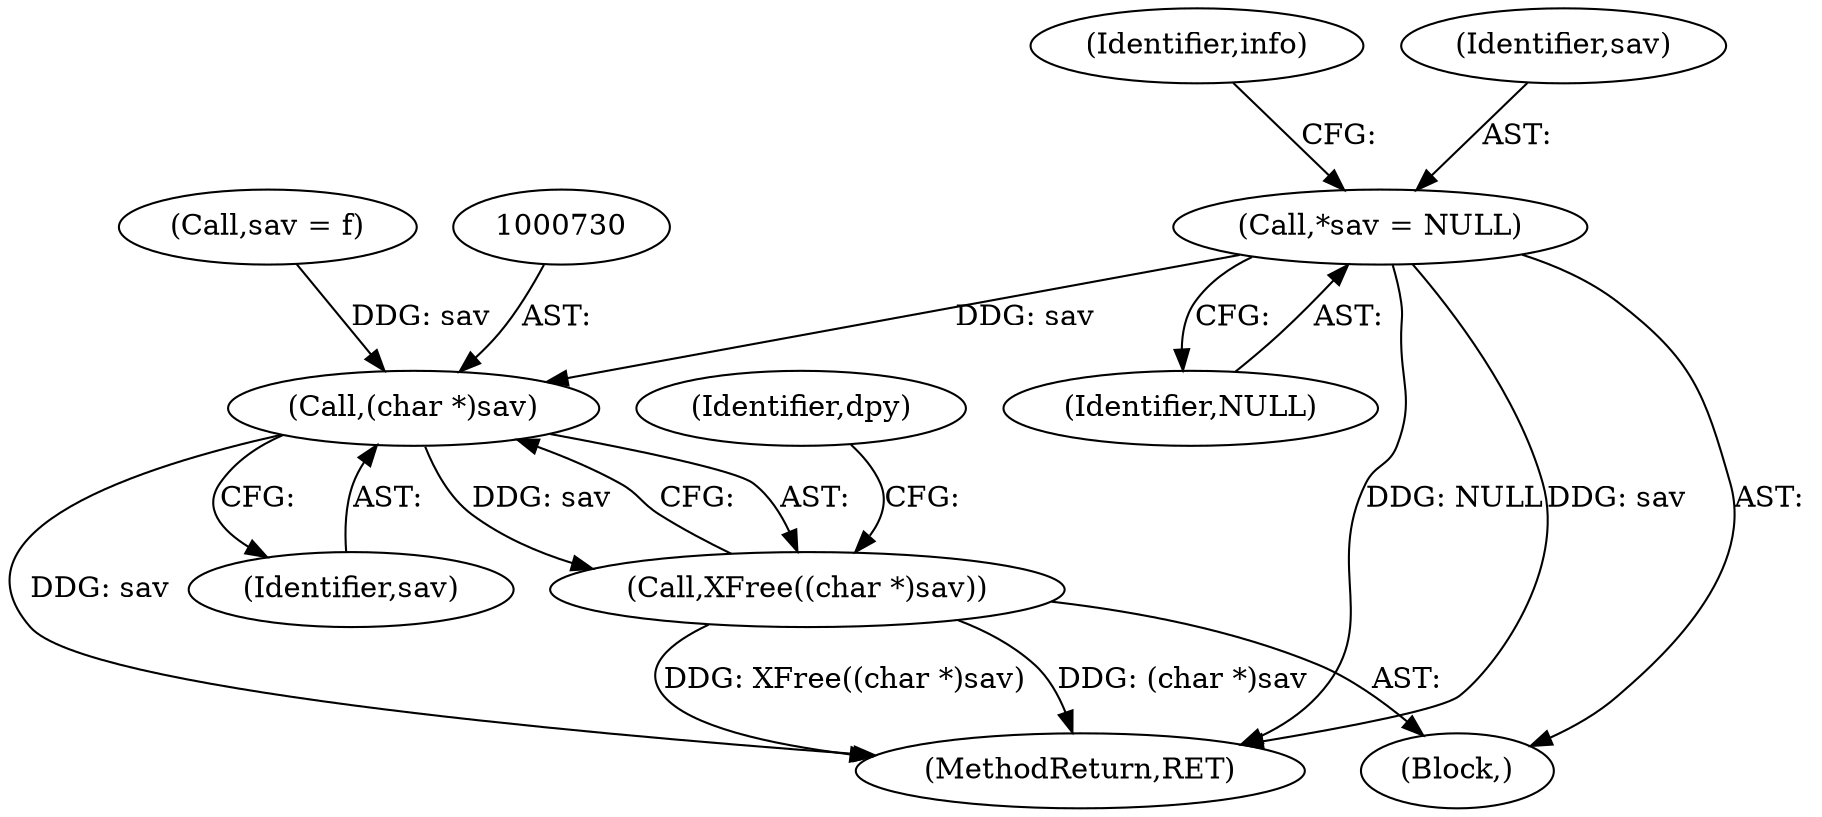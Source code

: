 digraph "0_libXi_19a9cd607de73947fcfb104682f203ffe4e1f4e5_1@pointer" {
"1000118" [label="(Call,*sav = NULL)"];
"1000729" [label="(Call,(char *)sav)"];
"1000728" [label="(Call,XFree((char *)sav))"];
"1000728" [label="(Call,XFree((char *)sav))"];
"1000104" [label="(Block,)"];
"1000729" [label="(Call,(char *)sav)"];
"1000731" [label="(Identifier,sav)"];
"1000118" [label="(Call,*sav = NULL)"];
"1000733" [label="(Identifier,dpy)"];
"1000125" [label="(Identifier,info)"];
"1000119" [label="(Identifier,sav)"];
"1000225" [label="(Call,sav = f)"];
"1000737" [label="(MethodReturn,RET)"];
"1000120" [label="(Identifier,NULL)"];
"1000118" -> "1000104"  [label="AST: "];
"1000118" -> "1000120"  [label="CFG: "];
"1000119" -> "1000118"  [label="AST: "];
"1000120" -> "1000118"  [label="AST: "];
"1000125" -> "1000118"  [label="CFG: "];
"1000118" -> "1000737"  [label="DDG: NULL"];
"1000118" -> "1000737"  [label="DDG: sav"];
"1000118" -> "1000729"  [label="DDG: sav"];
"1000729" -> "1000728"  [label="AST: "];
"1000729" -> "1000731"  [label="CFG: "];
"1000730" -> "1000729"  [label="AST: "];
"1000731" -> "1000729"  [label="AST: "];
"1000728" -> "1000729"  [label="CFG: "];
"1000729" -> "1000737"  [label="DDG: sav"];
"1000729" -> "1000728"  [label="DDG: sav"];
"1000225" -> "1000729"  [label="DDG: sav"];
"1000728" -> "1000104"  [label="AST: "];
"1000733" -> "1000728"  [label="CFG: "];
"1000728" -> "1000737"  [label="DDG: (char *)sav"];
"1000728" -> "1000737"  [label="DDG: XFree((char *)sav)"];
}
